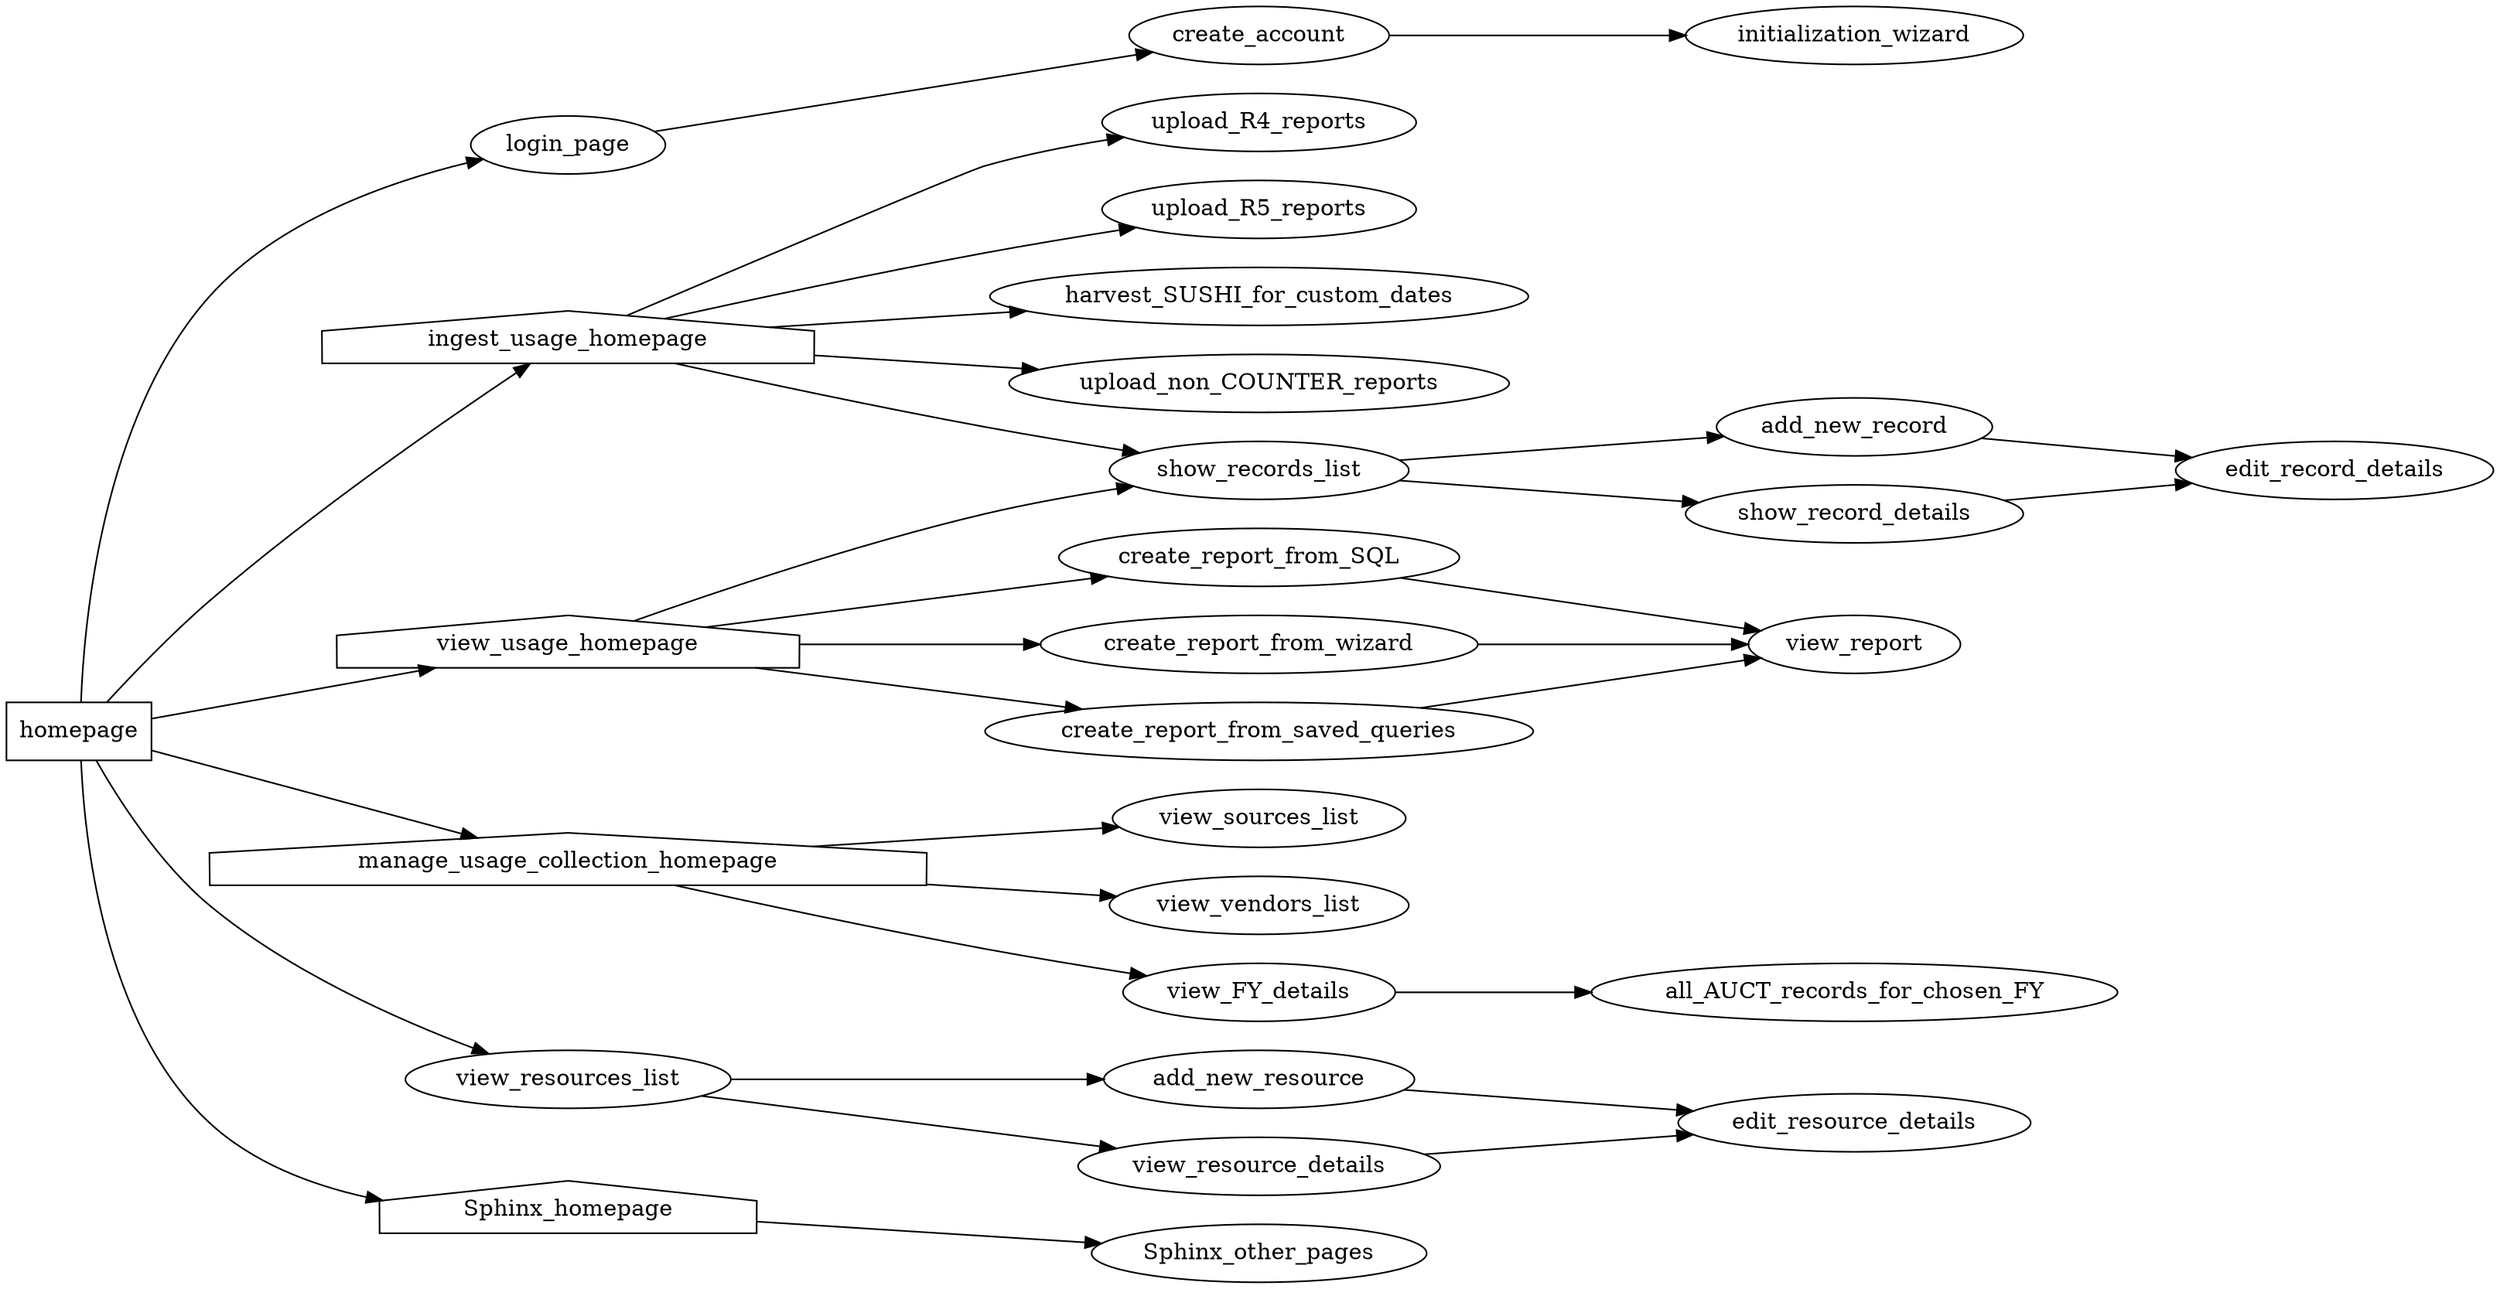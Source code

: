 digraph nolcat_sitemap {
    /* *** NoLCAT SITEMAP *** */
    rankdir=LR


    /* *** Main NoLCAT Folder *** */
    homepage [shape="box"]
        homepage -> login_page
        homepage -> ingest_usage_homepage
        homepage -> manage_usage_collection_homepage
        homepage -> view_resources_list
        homepage -> view_usage_homepage
        homepage -> Sphinx_homepage
    

    /* *** `login` Blueprint *** */
    login_page
        login_page -> create_account
    // Account creation may not be needed--a single set of credentials for each user type may be created instead
    create_account
        create_account -> initialization_wizard // Page in `ingest` section; linkage because program will request data for database initialization upon creation of first account
    // And any other pages needed for authentication


    /* *** `initialization` Blueprint *** */
    initialization_wizard


    /* *** `ingest_usage` Blueprint *** */
    ingest_usage_homepage [shape="house"]
        ingest_usage_homepage -> upload_R4_reports
        ingest_usage_homepage -> upload_R5_reports
        ingest_usage_homepage -> harvest_SUSHI_for_custom_dates
        ingest_usage_homepage -> upload_non_COUNTER_reports
    upload_R4_reports
    upload_R5_reports
    harvest_SUSHI_for_custom_dates
    upload_non_COUNTER_reports


    /* *** `annual_stats` Blueprint *** */
    manage_usage_collection_homepage [shape="house"]
        manage_usage_collection_homepage -> view_sources_list // For StatisticsSources and ResourceSources
        manage_usage_collection_homepage -> view_vendors_list
        manage_usage_collection_homepage -> view_FY_details // The FY for which the details will be shown is selected before going to the page
    view_FY_details
        view_FY_details -> all_AUCT_records_for_chosen_FY
    all_AUCT_records_for_chosen_FY


    /* *** `view_resources` Blueprint *** */
    // At present, resources are purely generated by SUSHI R5 harvests and have no notes atached to them. How should notes be incorporated? Should editing the list or its entries be allowed? Is this where non-title extra data should be used--saved in a table with fields for the data and the metadata label, which is displayed here with Jinja? What about non-COUNTER resources?
    view_resources_list
        view_resources_list -> add_new_resource
        view_resources_list -> view_resource_details
    add_new_resource
        add_new_resource -> edit_resource_details // To provide info for the new resource
    view_resource_details
        view_resource_details -> edit_resource_details
    edit_resource_details // Includes adding or editing notes
    




    /* ******************************************************************************************* */
    


    /* *** `ingest` Blueprint *** */
    ingest_usage_homepage [shape="house"]

        ingest_usage_homepage -> show_records_list
   

    /* *** `view` Blueprint *** */
    view_usage_homepage [shape="house"]
        view_usage_homepage -> create_report_from_SQL
        view_usage_homepage -> create_report_from_wizard
        view_usage_homepage -> create_report_from_saved_queries
        view_usage_homepage -> show_records_list
    
    
    // Pages for Querying and Displaying Usage Data
    create_report_from_SQL // Runs a custom SQL statement against the database
        create_report_from_SQL -> view_report
    create_report_from_wizard // GUI options are used to write SQL behind the scenes
        create_report_from_wizard -> view_report
    create_report_from_saved_queries // SQL statements that are either complete or only ask for one input for commonly asked questions
        create_report_from_saved_queries -> view_report
    view_report

    // Pages for Viewing, Adding, and Editing Records to a Relation
    show_records_list
        show_records_list -> add_new_record
        show_records_list -> show_record_details
    add_new_record
        add_new_record -> edit_record_details // To provide info for the new record
    show_record_details
        show_record_details -> edit_record_details
    edit_record_details // Includes adding or editing notes


    /* *** Sphinx *** */
    Sphinx_homepage [shape="house"]
        Sphinx_homepage -> Sphinx_other_pages
    Sphinx_other_pages // Use Sphinx itself for site organization
}